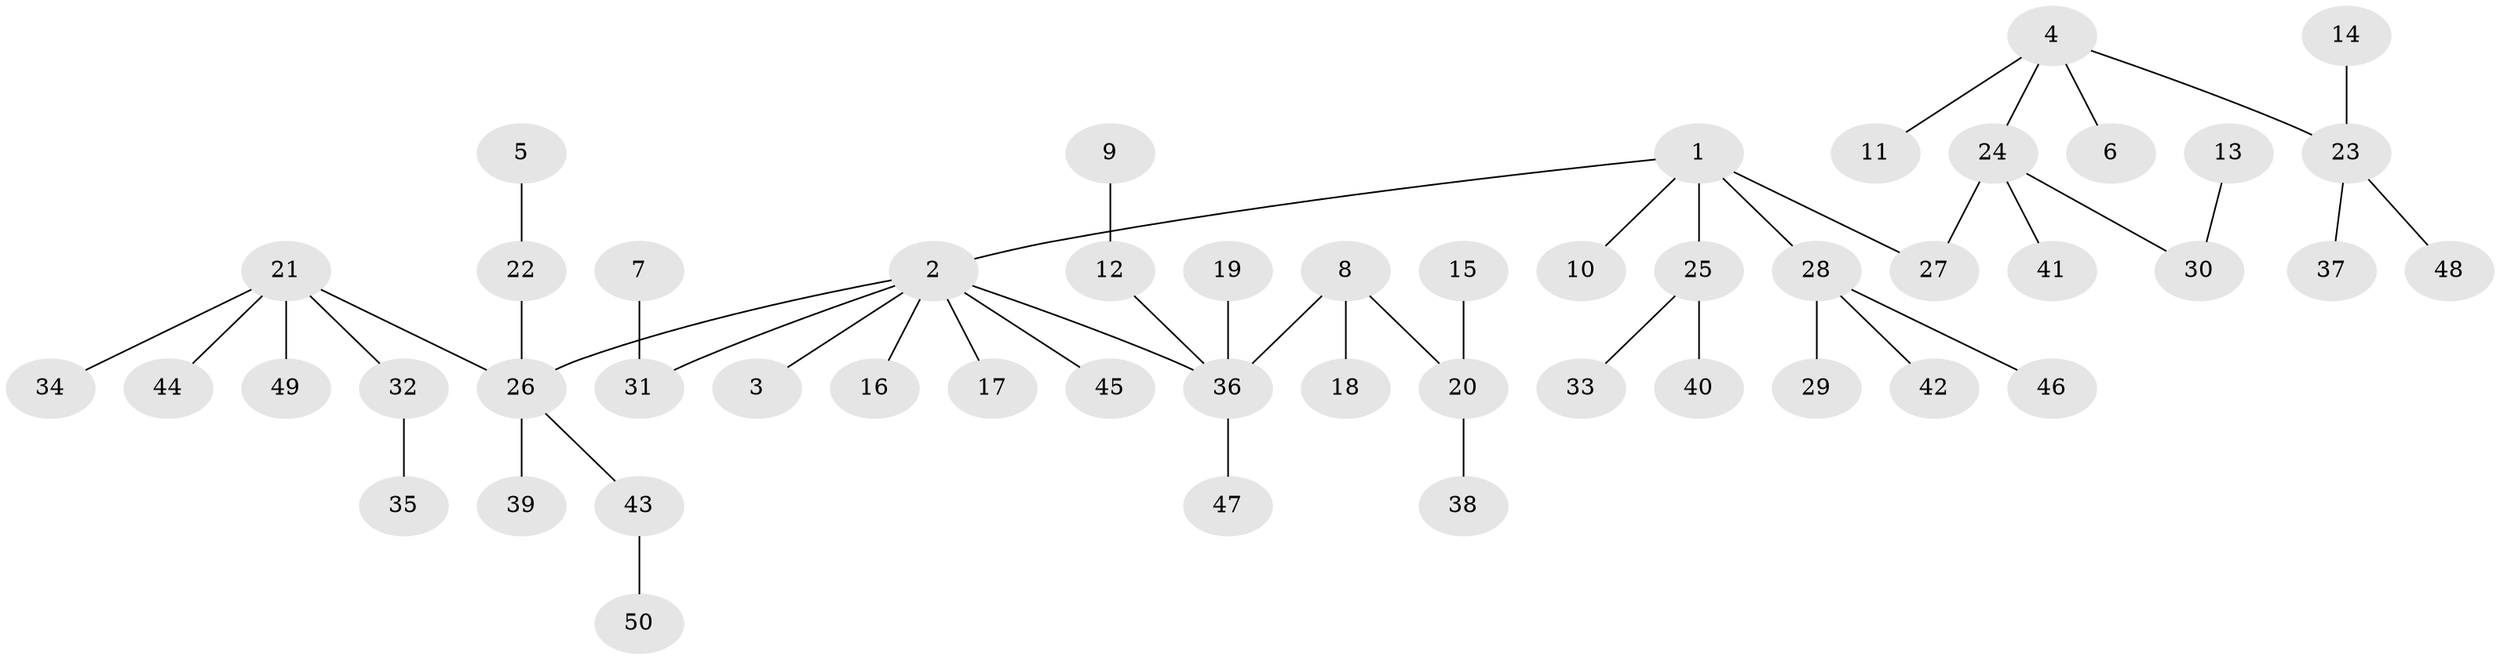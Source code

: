 // original degree distribution, {6: 0.010101010101010102, 4: 0.15151515151515152, 5: 0.010101010101010102, 2: 0.1717171717171717, 3: 0.13131313131313133, 1: 0.5252525252525253}
// Generated by graph-tools (version 1.1) at 2025/50/03/09/25 03:50:24]
// undirected, 50 vertices, 49 edges
graph export_dot {
graph [start="1"]
  node [color=gray90,style=filled];
  1;
  2;
  3;
  4;
  5;
  6;
  7;
  8;
  9;
  10;
  11;
  12;
  13;
  14;
  15;
  16;
  17;
  18;
  19;
  20;
  21;
  22;
  23;
  24;
  25;
  26;
  27;
  28;
  29;
  30;
  31;
  32;
  33;
  34;
  35;
  36;
  37;
  38;
  39;
  40;
  41;
  42;
  43;
  44;
  45;
  46;
  47;
  48;
  49;
  50;
  1 -- 2 [weight=1.0];
  1 -- 10 [weight=1.0];
  1 -- 25 [weight=1.0];
  1 -- 27 [weight=1.0];
  1 -- 28 [weight=1.0];
  2 -- 3 [weight=1.0];
  2 -- 16 [weight=1.0];
  2 -- 17 [weight=1.0];
  2 -- 26 [weight=1.0];
  2 -- 31 [weight=1.0];
  2 -- 36 [weight=1.0];
  2 -- 45 [weight=1.0];
  4 -- 6 [weight=1.0];
  4 -- 11 [weight=1.0];
  4 -- 23 [weight=1.0];
  4 -- 24 [weight=1.0];
  5 -- 22 [weight=1.0];
  7 -- 31 [weight=1.0];
  8 -- 18 [weight=1.0];
  8 -- 20 [weight=1.0];
  8 -- 36 [weight=1.0];
  9 -- 12 [weight=1.0];
  12 -- 36 [weight=1.0];
  13 -- 30 [weight=1.0];
  14 -- 23 [weight=1.0];
  15 -- 20 [weight=1.0];
  19 -- 36 [weight=1.0];
  20 -- 38 [weight=1.0];
  21 -- 26 [weight=1.0];
  21 -- 32 [weight=1.0];
  21 -- 34 [weight=1.0];
  21 -- 44 [weight=1.0];
  21 -- 49 [weight=1.0];
  22 -- 26 [weight=1.0];
  23 -- 37 [weight=1.0];
  23 -- 48 [weight=1.0];
  24 -- 27 [weight=1.0];
  24 -- 30 [weight=1.0];
  24 -- 41 [weight=1.0];
  25 -- 33 [weight=1.0];
  25 -- 40 [weight=1.0];
  26 -- 39 [weight=1.0];
  26 -- 43 [weight=1.0];
  28 -- 29 [weight=1.0];
  28 -- 42 [weight=1.0];
  28 -- 46 [weight=1.0];
  32 -- 35 [weight=1.0];
  36 -- 47 [weight=1.0];
  43 -- 50 [weight=1.0];
}
